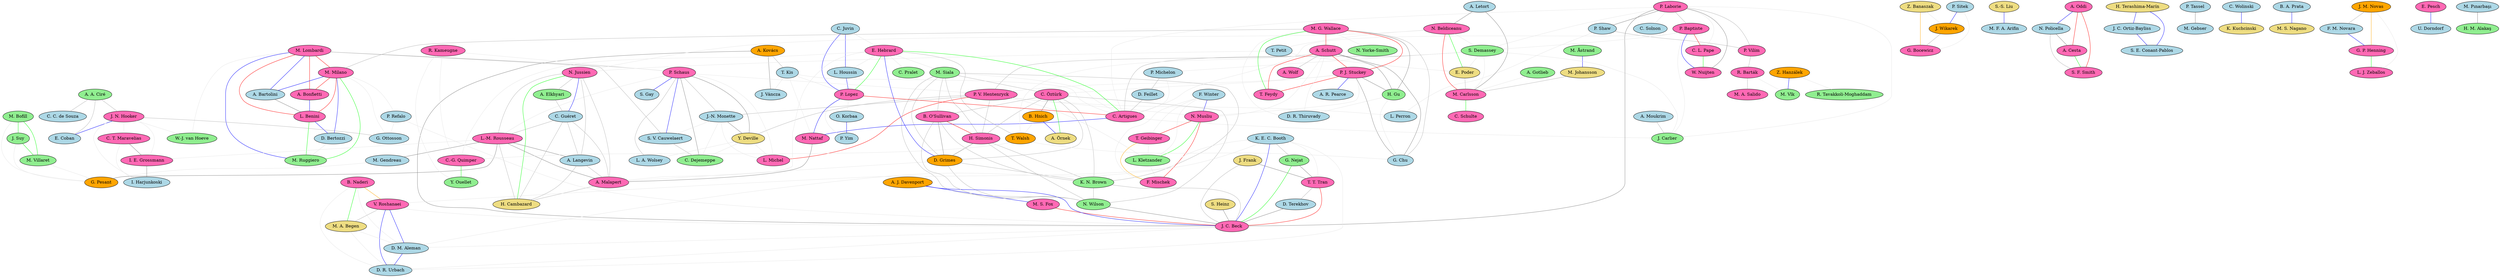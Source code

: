 strict graph coauth {
a292 [label="A. Elkhyari" style="filled" fillcolor="lightgreen"]
a21 [label="C. Pralet" style="filled" fillcolor="lightgreen"]
a629 [label="G. Bocewicz" style="filled" fillcolor="hotpink"]
a17 [label="H. Simonis" style="filled" fillcolor="hotpink"]
a717 [label="M. Ruggiero" style="filled" fillcolor="lightgreen"]
a1243 [label="S.-S. Liu" style="filled" fillcolor="lightgoldenrod"]
a336 [label="H. Gu" style="filled" fillcolor="lightgreen"]
a146 [label="A. Kovács" style="filled" fillcolor="orange"]
a52 [label="Y. Ouellet" style="filled" fillcolor="lightgreen"]
a82 [label="A. Malapert" style="filled" fillcolor="hotpink"]
a125 [label="P. J. Stuckey" style="filled" fillcolor="hotpink"]
a335 [label="E. Coban" style="filled" fillcolor="lightblue"]
a245 [label="L. Benini" style="filled" fillcolor="hotpink"]
a283 [label="N. Policella" style="filled" fillcolor="lightblue"]
a615 [label="M. Gendreau" style="filled" fillcolor="lightblue"]
a148 [label="P. V. Hentenryck" style="filled" fillcolor="hotpink"]
a851 [label="G. Ottosson" style="filled" fillcolor="lightblue"]
a1169 [label="A. Moukrim" style="filled" fillcolor="lightblue"]
a375 [label="D. Bertozzi" style="filled" fillcolor="lightblue"]
a798 [label="T. T. Tran" style="filled" fillcolor="hotpink"]
a278 [label="J. Váncza" style="filled" fillcolor="lightblue"]
a298 [label="S. F. Smith" style="filled" fillcolor="hotpink"]
a2 [label="L. Houssin" style="filled" fillcolor="lightblue"]
a725 [label="B. Naderi" style="filled" fillcolor="hotpink"]
a147 [label="P. Schaus" style="filled" fillcolor="hotpink"]
a181 [label="D. Grimes" style="filled" fillcolor="orange"]
a78 [label="L. Kletzander" style="filled" fillcolor="lightgreen"]
a293 [label="C. Guéret" style="filled" fillcolor="lightblue"]
a1778 [label="J. C. Ortiz-Bayliss" style="filled" fillcolor="lightblue"]
a288 [label="L. Perron" style="filled" fillcolor="lightblue"]
a727 [label="V. Roshanaei" style="filled" fillcolor="hotpink"]
a680 [label="P. Yim" style="filled" fillcolor="lightblue"]
a204 [label="G. Nejat" style="filled" fillcolor="lightgreen"]
a142 [label="M. Lombardi" style="filled" fillcolor="hotpink"]
a74 [label="M. Åstrand" style="filled" fillcolor="lightgreen"]
a343 [label="G. Chu" style="filled" fillcolor="lightblue"]
a8 [label="G. Pesant" style="filled" fillcolor="orange"]
a120 [label="P. Shaw" style="filled" fillcolor="lightblue"]
a221 [label="T. Petit" style="filled" fillcolor="lightblue"]
a534 [label="J. Wikarek" style="filled" fillcolor="orange"]
a311 [label="M. Vlk" style="filled" fillcolor="lightgreen"]
a153 [label="M. A. Salido" style="filled" fillcolor="hotpink"]
a1606 [label="H. Terashima-Marín" style="filled" fillcolor="lightgoldenrod"]
a324 [label="A. R. Pearce" style="filled" fillcolor="lightblue"]
a211 [label="S. Gay" style="filled" fillcolor="lightblue"]
a228 [label="M. Bofill" style="filled" fillcolor="lightgreen"]
a302 [label="M. S. Fox" style="filled" fillcolor="hotpink"]
a129 [label="M. Siala" style="filled" fillcolor="lightgreen"]
a75 [label="M. Johansson" style="filled" fillcolor="lightgoldenrod"]
a152 [label="R. Barták" style="filled" fillcolor="hotpink"]
a396 [label="D. R. Thiruvady" style="filled" fillcolor="lightblue"]
a1487 [label="M. F. A. Arifin" style="filled" fillcolor="lightblue"]
a77 [label="T. Geibinger" style="filled" fillcolor="hotpink"]
a243 [label="S. Demassey" style="filled" fillcolor="lightgreen"]
a997 [label="H. Cambazard" style="filled" fillcolor="lightgoldenrod"]
a32 [label="L. Michel" style="filled" fillcolor="hotpink"]
a121 [label="P. Vilím" style="filled" fillcolor="hotpink"]
a80 [label="F. Mischek" style="filled" fillcolor="hotpink"]
a0 [label="C. Juvin" style="filled" fillcolor="lightblue"]
a895 [label="D. R. Urbach" style="filled" fillcolor="lightblue"]
a356 [label="D. Feillet" style="filled" fillcolor="lightblue"]
a233 [label="M. Villaret" style="filled" fillcolor="lightgreen"]
a61 [label="M. Gebser" style="filled" fillcolor="lightblue"]
a659 [label="K. Kuchcinski" style="filled" fillcolor="lightgoldenrod"]
a6 [label="C. Artigues" style="filled" fillcolor="hotpink"]
a825 [label="N. Wilson" style="filled" fillcolor="lightgreen"]
a133 [label="S. Heinz" style="filled" fillcolor="lightgoldenrod"]
a43 [label="F. Winter" style="filled" fillcolor="lightblue"]
a202 [label="C. Dejemeppe" style="filled" fillcolor="lightgreen"]
a89 [label="J. C. Beck" style="filled" fillcolor="hotpink"]
a118 [label="P. Laborie" style="filled" fillcolor="hotpink"]
a127 [label="A. Letort" style="filled" fillcolor="lightblue"]
a385 [label="B. A. Prata" style="filled" fillcolor="lightblue"]
a162 [label="P. Baptiste" style="filled" fillcolor="hotpink"]
a1779 [label="S. E. Conant-Pablos" style="filled" fillcolor="lightblue"]
a135 [label="C. Öztürk" style="filled" fillcolor="hotpink"]
a586 [label="F. M. Novara" style="filled" fillcolor="lightblue"]
a903 [label="U. Dorndorf" style="filled" fillcolor="lightblue"]
a763 [label="H. M. Alakaş" style="filled" fillcolor="lightgreen"]
a92 [label="C. Schulte" style="filled" fillcolor="hotpink"]
a160 [label="J. N. Hooker" style="filled" fillcolor="hotpink"]
a282 [label="A. Oddi" style="filled" fillcolor="hotpink"]
a163 [label="C. L. Pape" style="filled" fillcolor="hotpink"]
a835 [label="M. A. Begen" style="filled" fillcolor="lightgoldenrod"]
a658 [label="C. Wolinski" style="filled" fillcolor="lightblue"]
a894 [label="D. M. Aleman" style="filled" fillcolor="lightblue"]
a143 [label="M. Milano" style="filled" fillcolor="hotpink"]
a326 [label="L.-M. Rousseau" style="filled" fillcolor="hotpink"]
a170 [label="C. C. de Souza" style="filled" fillcolor="lightblue"]
a45 [label="N. Musliu" style="filled" fillcolor="hotpink"]
a225 [label="A. Bartolini" style="filled" fillcolor="lightblue"]
a247 [label="N. Jussien" style="filled" fillcolor="hotpink"]
a128 [label="N. Beldiceanu" style="filled" fillcolor="hotpink"]
a149 [label="J.-N. Monette" style="filled" fillcolor="lightblue"]
a10 [label="R. Kameugne" style="filled" fillcolor="hotpink"]
a206 [label="W.-J. van Hoeve" style="filled" fillcolor="lightgreen"]
a620 [label="L. J. Zeballos" style="filled" fillcolor="hotpink"]
a429 [label="R. Tavakkoli-Moghaddam" style="filled" fillcolor="lightgreen"]
a254 [label="P. Refalo" style="filled" fillcolor="lightblue"]
a51 [label="A. Wolf" style="filled" fillcolor="hotpink"]
a195 [label="A. Gotlieb" style="filled" fillcolor="lightgreen"]
a91 [label="M. Carlsson" style="filled" fillcolor="hotpink"]
a201 [label="S. V. Cauwelaert" style="filled" fillcolor="lightblue"]
a655 [label="W. Nuijten" style="filled" fillcolor="hotpink"]
a523 [label="J. M. Novas" style="filled" fillcolor="orange"]
a1811 [label="Z. Banaszak" style="filled" fillcolor="lightgoldenrod"]
a276 [label="T. Walsh" style="filled" fillcolor="orange"]
a19 [label="N. Yorke-Smith" style="filled" fillcolor="lightgreen"]
a1383 [label="M. Pınarbaşı" style="filled" fillcolor="lightblue"]
a116 [label="Z. Hanzálek" style="filled" fillcolor="orange"]
a379 [label="J. Frank" style="filled" fillcolor="lightgoldenrod"]
a124 [label="A. Schutt" style="filled" fillcolor="hotpink"]
a1 [label="E. Hebrard" style="filled" fillcolor="hotpink"]
a284 [label="A. Cesta" style="filled" fillcolor="hotpink"]
a217 [label="K. N. Brown" style="filled" fillcolor="lightgreen"]
a382 [label="I. E. Grossmann" style="filled" fillcolor="hotpink"]
a198 [label="A. Bonfietti" style="filled" fillcolor="hotpink"]
a37 [label="C.-G. Quimper" style="filled" fillcolor="hotpink"]
a203 [label="K. E. C. Booth" style="filled" fillcolor="lightblue"]
a117 [label="M. G. Wallace" style="filled" fillcolor="hotpink"]
a679 [label="O. Korbaa" style="filled" fillcolor="lightblue"]
a137 [label="B. Hnich" style="filled" fillcolor="orange"]
a437 [label="E. Pesch" style="filled" fillcolor="hotpink"]
a381 [label="C. T. Maravelias" style="filled" fillcolor="hotpink"]
a1474 [label="P. Sitek" style="filled" fillcolor="lightblue"]
a248 [label="A. J. Davenport" style="filled" fillcolor="orange"]
a355 [label="P. Michelon" style="filled" fillcolor="lightblue"]
a232 [label="J. Suy" style="filled" fillcolor="lightgreen"]
a644 [label="A. Langevin" style="filled" fillcolor="lightblue"]
a58 [label="P. Tassel" style="filled" fillcolor="lightblue"]
a870 [label="I. Harjunkoski" style="filled" fillcolor="lightblue"]
a81 [label="M. Nattaf" style="filled" fillcolor="hotpink"]
a151 [label="Y. Deville" style="filled" fillcolor="lightgoldenrod"]
a157 [label="A. A. Ciré" style="filled" fillcolor="lightgreen"]
a138 [label="A. Örnek" style="filled" fillcolor="lightgoldenrod"]
a154 [label="T. Feydy" style="filled" fillcolor="hotpink"]
a3 [label="P. Lopez" style="filled" fillcolor="hotpink"]
a224 [label="L. A. Wolsey" style="filled" fillcolor="lightblue"]
a587 [label="G. P. Henning" style="filled" fillcolor="hotpink"]
a387 [label="M. S. Nagano" style="filled" fillcolor="lightgoldenrod"]
a85 [label="C. Solnon" style="filled" fillcolor="lightblue"]
a16 [label="B. O'Sullivan" style="filled" fillcolor="hotpink"]
a155 [label="T. Kis" style="filled" fillcolor="lightblue"]
a358 [label="E. Poder" style="filled" fillcolor="lightgoldenrod"]
a817 [label="D. Terekhov" style="filled" fillcolor="lightblue"]
a844 [label="J. Carlier" style="filled" fillcolor="lightgreen"]
  a225 -- a245 [weight=3 color="grey50"]
   a143 -- a225 [weight=4 color="blue"]
   a143 -- a245 [weight=16 color="red"]
   a142 -- a225 [weight=4 color="blue"]
   a142 -- a245 [weight=12 color="red"]
   a142 -- a143 [weight=23 color="red"]
   a116 -- a311 [weight=4 color="blue"]
   a825 -- a89 [weight=3 color="grey50"]
   a1 -- a6 [weight=5 color="green"]
   a385 -- a387 [weight=4 color="blue"]
   a245 -- a717 [weight=5 color="green"]
   a143 -- a717 [weight=5 color="green"]
   a142 -- a717 [weight=4 color="blue"]
   a124 -- a51 [weight=2 color="grey70"]
   a16 -- a17 [weight=8 color="red"]
   a125 -- a324 [weight=4 color="blue"]
   a137 -- a138 [weight=4 color="blue"]
   a135 -- a138 [weight=5 color="green"]
   a135 -- a137 [weight=3 color="grey50"]
   a91 -- a92 [weight=5 color="green"]
   a523 -- a587 [weight=6 color="orange"]
   a282 -- a283 [weight=4 color="blue"]
   a282 -- a298 [weight=7 color="red"]
   a283 -- a298 [weight=2 color="grey70"]
   a124 -- a45 [weight=1 color="grey90"]
   a124 -- a125 [weight=16 color="red"]
   a125 -- a45 [weight=1 color="grey90"]
   a302 -- a89 [weight=8 color="red"]
   a245 -- a375 [weight=4 color="blue"]
   a143 -- a375 [weight=4 color="blue"]
   a587 -- a620 [weight=5 color="green"]
   a282 -- a284 [weight=8 color="red"]
   a283 -- a284 [weight=3 color="grey50"]
   a204 -- a89 [weight=5 color="green"]
   a1 -- a3 [weight=5 color="green"]
   a3 -- a6 [weight=11 color="red"]
   a204 -- a798 [weight=3 color="grey50"]
   a798 -- a89 [weight=10 color="red"]
   a121 -- a152 [weight=2 color="grey70"]
   a124 -- a154 [weight=8 color="red"]
   a117 -- a124 [weight=8 color="red"]
   a117 -- a125 [weight=8 color="red"]
   a117 -- a154 [weight=5 color="green"]
   a125 -- a154 [weight=8 color="red"]
   a725 -- a727 [weight=6 color="orange"]
   a198 -- a245 [weight=4 color="blue"]
   a143 -- a198 [weight=9 color="red"]
   a142 -- a198 [weight=8 color="red"]
   a162 -- a163 [weight=11 color="red"]
   a1 -- a181 [weight=4 color="blue"]
   a355 -- a6 [weight=1 color="grey90"]
   a243 -- a6 [weight=2 color="grey70"]
   a243 -- a355 [weight=1 color="grey90"]
   a586 -- a587 [weight=4 color="blue"]
   a355 -- a356 [weight=2 color="grey70"]
   a163 -- a655 [weight=5 color="green"]
   a162 -- a655 [weight=4 color="blue"]
   a437 -- a903 [weight=4 color="blue"]
   a326 -- a615 [weight=3 color="grey50"]
   a181 -- a82 [weight=1 color="grey90"]
   a1 -- a82 [weight=1 color="grey90"]
   a0 -- a2 [weight=4 color="blue"]
   a0 -- a3 [weight=4 color="blue"]
   a2 -- a3 [weight=4 color="blue"]
   a148 -- a17 [weight=2 color="grey70"]
   a116 -- a429 [weight=1 color="grey90"]
   a43 -- a45 [weight=4 color="blue"]
   a326 -- a382 [weight=1 color="grey90"]
   a120 -- a121 [weight=2 color="grey70"]
   a118 -- a120 [weight=3 color="grey50"]
   a118 -- a121 [weight=2 color="grey70"]
   a381 -- a382 [weight=3 color="grey50"]
   a128 -- a358 [weight=5 color="green"]
   a117 -- a143 [weight=2 color="grey70"]
   a195 -- a91 [weight=1 color="grey90"]
   a6 -- a81 [weight=4 color="blue"]
   a3 -- a81 [weight=4 color="blue"]
   a658 -- a659 [weight=4 color="blue"]
   a203 -- a204 [weight=2 color="grey70"]
   a203 -- a89 [weight=4 color="blue"]
   a203 -- a798 [weight=1 color="grey90"]
   a148 -- a32 [weight=7 color="red"]
   a326 -- a82 [weight=3 color="grey50"]
   a358 -- a91 [weight=2 color="grey70"]
   a128 -- a91 [weight=7 color="red"]
   a128 -- a243 [weight=1 color="grey90"]
   a243 -- a358 [weight=1 color="grey90"]
   a243 -- a91 [weight=1 color="grey90"]
   a58 -- a61 [weight=3 color="grey50"]
   a81 -- a82 [weight=3 color="grey50"]
   a284 -- a298 [weight=5 color="green"]
   a149 -- a151 [weight=3 color="grey50"]
   a74 -- a75 [weight=4 color="blue"]
   a1606 -- a1778 [weight=4 color="blue"]
   a1606 -- a1779 [weight=4 color="blue"]
   a1778 -- a1779 [weight=4 color="blue"]
   a127 -- a91 [weight=3 color="grey50"]
   a127 -- a128 [weight=3 color="grey50"]
   a45 -- a78 [weight=5 color="green"]
   a356 -- a6 [weight=2 color="grey70"]
   a1811 -- a629 [weight=6 color="orange"]
   a16 -- a181 [weight=3 color="grey50"]
   a16 -- a217 [weight=2 color="grey70"]
   a16 -- a825 [weight=2 color="grey70"]
   a135 -- a16 [weight=2 color="grey70"]
   a135 -- a181 [weight=2 color="grey70"]
   a135 -- a17 [weight=2 color="grey70"]
   a135 -- a217 [weight=2 color="grey70"]
   a135 -- a825 [weight=2 color="grey70"]
   a181 -- a217 [weight=2 color="grey70"]
   a181 -- a825 [weight=2 color="grey70"]
   a17 -- a181 [weight=3 color="grey50"]
   a17 -- a217 [weight=2 color="grey70"]
   a17 -- a825 [weight=2 color="grey70"]
   a217 -- a825 [weight=2 color="grey70"]
   a129 -- a16 [weight=2 color="grey70"]
   a129 -- a135 [weight=2 color="grey70"]
   a129 -- a181 [weight=2 color="grey70"]
   a129 -- a17 [weight=2 color="grey70"]
   a129 -- a217 [weight=2 color="grey70"]
   a129 -- a825 [weight=2 color="grey70"]
   a147 -- a224 [weight=2 color="grey70"]
   a147 -- a151 [weight=3 color="grey50"]
   a151 -- a224 [weight=1 color="grey90"]
   a725 -- a835 [weight=5 color="green"]
   a375 -- a717 [weight=1 color="grey90"]
   a37 -- a52 [weight=5 color="green"]
   a232 -- a8 [weight=1 color="grey90"]
   a232 -- a233 [weight=5 color="green"]
   a233 -- a8 [weight=1 color="grey90"]
   a228 -- a8 [weight=1 color="grey90"]
   a228 -- a232 [weight=5 color="green"]
   a228 -- a233 [weight=5 color="green"]
   a217 -- a89 [weight=2 color="grey70"]
   a118 -- a85 [weight=1 color="grey90"]
   a147 -- a211 [weight=4 color="blue"]
   a1383 -- a763 [weight=3 color="grey50"]
   a147 -- a326 [weight=1 color="grey90"]
   a1169 -- a844 [weight=2 color="grey70"]
   a117 -- a336 [weight=3 color="grey50"]
   a125 -- a336 [weight=3 color="grey50"]
   a151 -- a202 [weight=1 color="grey90"]
   a45 -- a80 [weight=8 color="red"]
   a248 -- a89 [weight=4 color="blue"]
   a248 -- a302 [weight=4 color="blue"]
   a133 -- a89 [weight=3 color="grey50"]
   a382 -- a870 [weight=3 color="grey50"]
   a379 -- a89 [weight=2 color="grey70"]
   a379 -- a798 [weight=3 color="grey50"]
   a147 -- a202 [weight=3 color="grey50"]
   a1243 -- a1487 [weight=4 color="blue"]
   a124 -- a396 [weight=1 color="grey90"]
   a124 -- a336 [weight=3 color="grey50"]
   a336 -- a396 [weight=1 color="grey90"]
   a117 -- a396 [weight=1 color="grey90"]
   a118 -- a655 [weight=3 color="grey50"]
   a679 -- a680 [weight=4 color="blue"]
   a894 -- a895 [weight=4 color="blue"]
   a89 -- a895 [weight=1 color="grey90"]
   a89 -- a894 [weight=1 color="grey90"]
   a203 -- a895 [weight=1 color="grey90"]
   a203 -- a894 [weight=1 color="grey90"]
   a203 -- a727 [weight=1 color="grey90"]
   a727 -- a895 [weight=4 color="blue"]
   a727 -- a894 [weight=4 color="blue"]
   a727 -- a89 [weight=1 color="grey90"]
   a534 -- a629 [weight=2 color="grey70"]
   a1811 -- a534 [weight=1 color="grey90"]
   a75 -- a91 [weight=2 color="grey70"]
   a157 -- a170 [weight=2 color="grey70"]
   a221 -- a358 [weight=1 color="grey90"]
   a160 -- a206 [weight=1 color="grey90"]
   a817 -- a89 [weight=3 color="grey50"]
   a798 -- a817 [weight=2 color="grey70"]
   a1474 -- a629 [weight=1 color="grey90"]
   a1474 -- a534 [weight=4 color="blue"]
   a45 -- a77 [weight=8 color="red"]
   a77 -- a80 [weight=6 color="orange"]
   a247 -- a997 [weight=5 color="green"]
   a142 -- a147 [weight=2 color="grey70"]
   a142 -- a201 [weight=2 color="grey70"]
   a147 -- a201 [weight=4 color="blue"]
   a43 -- a80 [weight=1 color="grey90"]
   a43 -- a78 [weight=1 color="grey90"]
   a43 -- a77 [weight=1 color="grey90"]
   a78 -- a80 [weight=1 color="grey90"]
   a77 -- a78 [weight=1 color="grey90"]
   a146 -- a278 [weight=3 color="grey50"]
   a124 -- a343 [weight=3 color="grey50"]
   a336 -- a343 [weight=1 color="grey90"]
   a117 -- a343 [weight=2 color="grey70"]
   a125 -- a343 [weight=3 color="grey50"]
   a160 -- a851 [weight=2 color="grey70"]
   a118 -- a163 [weight=1 color="grey90"]
   a118 -- a162 [weight=2 color="grey70"]
   a118 -- a89 [weight=3 color="grey50"]
   a117 -- a19 [weight=1 color="grey90"]
   a157 -- a335 [weight=2 color="grey70"]
   a157 -- a160 [weight=2 color="grey70"]
   a160 -- a335 [weight=4 color="blue"]
   a137 -- a276 [weight=1 color="grey90"]
   a124 -- a276 [weight=1 color="grey90"]
   a276 -- a343 [weight=1 color="grey90"]
   a146 -- a89 [weight=3 color="grey50"]
   a142 -- a206 [weight=1 color="grey90"]
   a124 -- a148 [weight=2 color="grey70"]
   a292 -- a293 [weight=2 color="grey70"]
   a247 -- a292 [weight=2 color="grey70"]
   a247 -- a293 [weight=4 color="blue"]
   a3 -- a679 [weight=1 color="grey90"]
   a3 -- a680 [weight=1 color="grey90"]
   a10 -- a37 [weight=1 color="grey90"]
   a10 -- a52 [weight=1 color="grey90"]
   a6 -- a844 [weight=1 color="grey90"]
   a162 -- a6 [weight=1 color="grey90"]
   a162 -- a844 [weight=1 color="grey90"]
   a162 -- a243 [weight=1 color="grey90"]
   a118 -- a6 [weight=1 color="grey90"]
   a118 -- a844 [weight=1 color="grey90"]
   a118 -- a243 [weight=1 color="grey90"]
   a243 -- a844 [weight=1 color="grey90"]
   a381 -- a870 [weight=1 color="grey90"]
   a160 -- a381 [weight=1 color="grey90"]
   a160 -- a382 [weight=1 color="grey90"]
   a160 -- a870 [weight=1 color="grey90"]
   a125 -- a135 [weight=1 color="grey90"]
   a152 -- a153 [weight=2 color="grey70"]
   a644 -- a82 [weight=2 color="grey70"]
   a644 -- a997 [weight=2 color="grey70"]
   a82 -- a997 [weight=2 color="grey70"]
   a293 -- a644 [weight=2 color="grey70"]
   a293 -- a82 [weight=2 color="grey70"]
   a293 -- a997 [weight=2 color="grey70"]
   a293 -- a326 [weight=2 color="grey70"]
   a326 -- a644 [weight=3 color="grey50"]
   a326 -- a997 [weight=2 color="grey70"]
   a247 -- a644 [weight=2 color="grey70"]
   a247 -- a82 [weight=2 color="grey70"]
   a247 -- a326 [weight=2 color="grey70"]
   a10 -- a147 [weight=1 color="grey90"]
   a149 -- a202 [weight=1 color="grey90"]
   a149 -- a201 [weight=1 color="grey90"]
   a147 -- a149 [weight=2 color="grey70"]
   a201 -- a202 [weight=2 color="grey70"]
   a155 -- a6 [weight=1 color="grey90"]
   a155 -- a81 [weight=1 color="grey90"]
   a155 -- a3 [weight=1 color="grey90"]
   a0 -- a1 [weight=1 color="grey90"]
   a1 -- a2 [weight=1 color="grey90"]
   a1 -- a276 [weight=2 color="grey70"]
   a326 -- a8 [weight=3 color="grey50"]
   a727 -- a835 [weight=2 color="grey70"]
   a523 -- a620 [weight=1 color="grey90"]
   a254 -- a89 [weight=1 color="grey90"]
   a1 -- a129 [weight=1 color="grey90"]
   a129 -- a6 [weight=1 color="grey90"]
   a1 -- a37 [weight=1 color="grey90"]
   a276 -- a37 [weight=1 color="grey90"]
   a146 -- a155 [weight=2 color="grey70"]
   a155 -- a278 [weight=1 color="grey90"]
   a523 -- a586 [weight=2 color="grey70"]
   a128 -- a247 [weight=1 color="grey90"]
   a128 -- a221 [weight=1 color="grey90"]
   a221 -- a247 [weight=1 color="grey90"]
   a143 -- a851 [weight=1 color="grey90"]
   a143 -- a254 [weight=1 color="grey90"]
   a254 -- a851 [weight=1 color="grey90"]
   a125 -- a148 [weight=1 color="grey90"]
   a152 -- a311 [weight=1 color="grey90"]
   a148 -- a288 [weight=1 color="grey90"]
   a148 -- a149 [weight=2 color="grey70"]
   a148 -- a151 [weight=2 color="grey70"]
   a725 -- a895 [weight=1 color="grey90"]
   a725 -- a894 [weight=1 color="grey90"]
   a835 -- a895 [weight=1 color="grey90"]
   a835 -- a894 [weight=1 color="grey90"]
   a149 -- a32 [weight=1 color="grey90"]
   a147 -- a32 [weight=1 color="grey90"]
   a147 -- a148 [weight=1 color="grey90"]
   a151 -- a32 [weight=1 color="grey90"]
   a148 -- a78 [weight=1 color="grey90"]
   a148 -- a45 [weight=1 color="grey90"]
   a1 -- a21 [weight=1 color="grey90"]
   a615 -- a8 [weight=1 color="grey90"]
   a120 -- a288 [weight=1 color="grey90"]
 }
